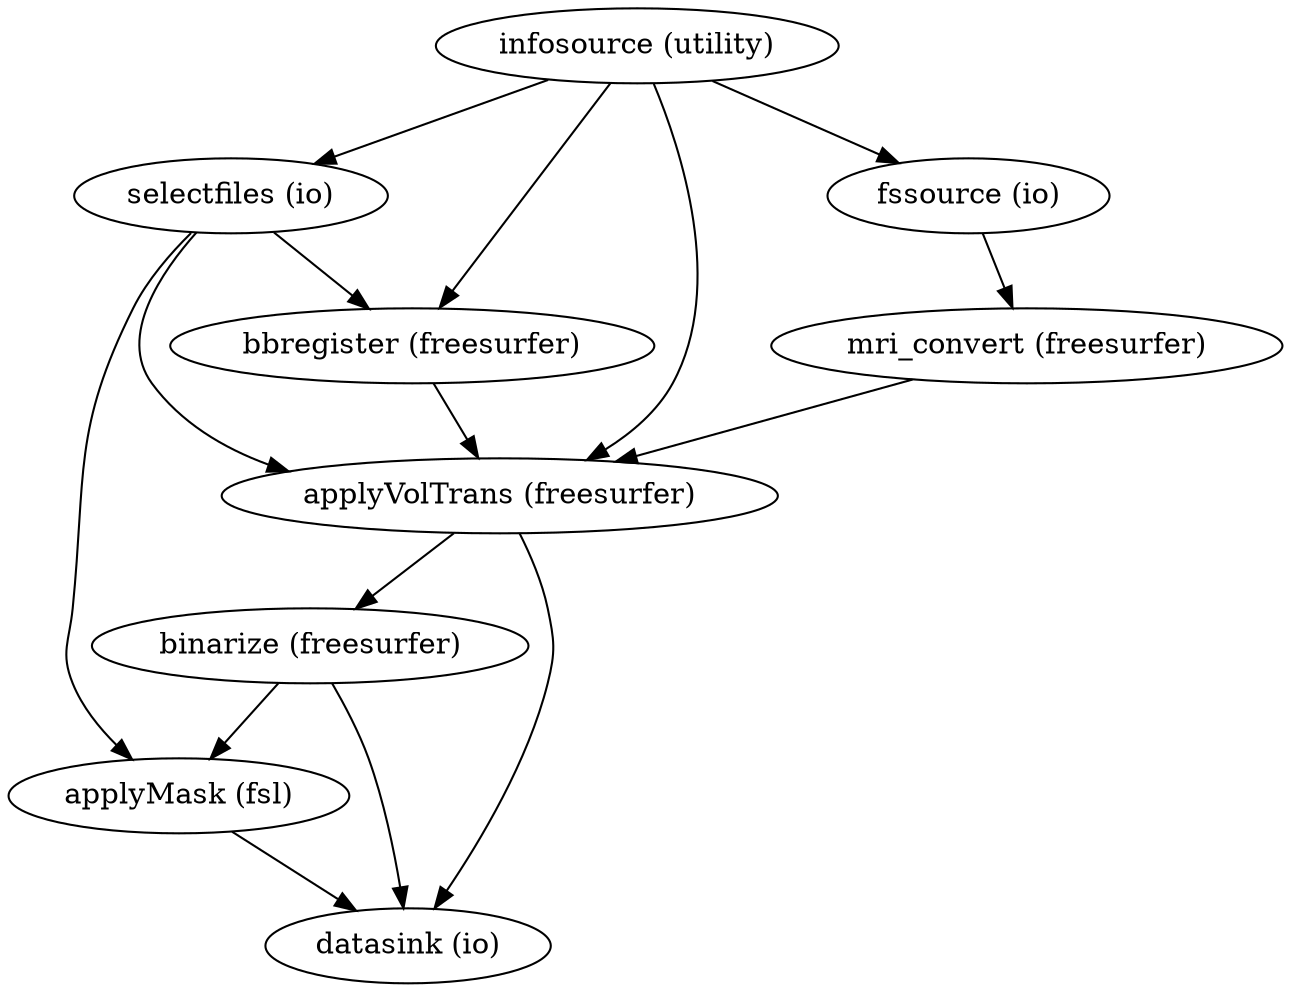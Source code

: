 strict digraph "" {
"binarize (freesurfer)";
"selectfiles (io)";
"applyMask (fsl)";
"mri_convert (freesurfer)";
"infosource (utility)";
"datasink (io)";
"bbregister (freesurfer)";
"applyVolTrans (freesurfer)";
"fssource (io)";
"binarize (freesurfer)" -> "datasink (io)";
"binarize (freesurfer)" -> "applyMask (fsl)";
"selectfiles (io)" -> "applyVolTrans (freesurfer)";
"selectfiles (io)" -> "bbregister (freesurfer)";
"selectfiles (io)" -> "applyMask (fsl)";
"applyMask (fsl)" -> "datasink (io)";
"mri_convert (freesurfer)" -> "applyVolTrans (freesurfer)";
"infosource (utility)" -> "fssource (io)";
"infosource (utility)" -> "bbregister (freesurfer)";
"infosource (utility)" -> "selectfiles (io)";
"infosource (utility)" -> "applyVolTrans (freesurfer)";
"bbregister (freesurfer)" -> "applyVolTrans (freesurfer)";
"applyVolTrans (freesurfer)" -> "binarize (freesurfer)";
"applyVolTrans (freesurfer)" -> "datasink (io)";
"fssource (io)" -> "mri_convert (freesurfer)";
}
